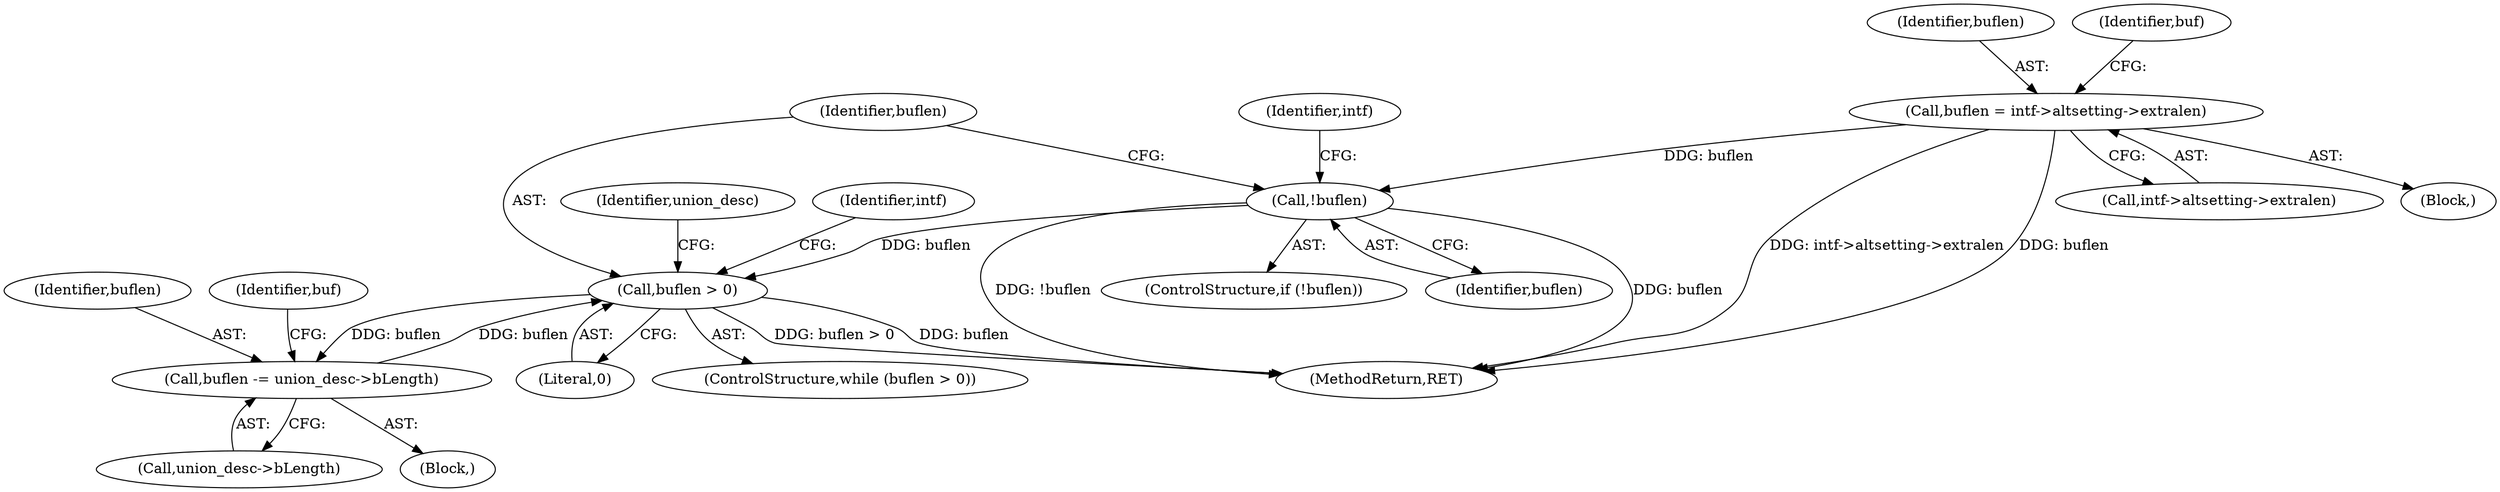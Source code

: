 digraph "1_linux_ea04efee7635c9120d015dcdeeeb6988130cb67a@pointer" {
"1000112" [label="(Call,buflen = intf->altsetting->extralen)"];
"1000133" [label="(Call,!buflen)"];
"1000145" [label="(Call,buflen > 0)"];
"1000175" [label="(Call,buflen -= union_desc->bLength)"];
"1000133" [label="(Call,!buflen)"];
"1000177" [label="(Call,union_desc->bLength)"];
"1000148" [label="(Block,)"];
"1000181" [label="(Identifier,buf)"];
"1000102" [label="(Block,)"];
"1000113" [label="(Identifier,buflen)"];
"1000147" [label="(Literal,0)"];
"1000139" [label="(Identifier,intf)"];
"1000112" [label="(Call,buflen = intf->altsetting->extralen)"];
"1000145" [label="(Call,buflen > 0)"];
"1000188" [label="(Identifier,intf)"];
"1000144" [label="(ControlStructure,while (buflen > 0))"];
"1000122" [label="(Identifier,buf)"];
"1000146" [label="(Identifier,buflen)"];
"1000114" [label="(Call,intf->altsetting->extralen)"];
"1000132" [label="(ControlStructure,if (!buflen))"];
"1000176" [label="(Identifier,buflen)"];
"1000175" [label="(Call,buflen -= union_desc->bLength)"];
"1000150" [label="(Identifier,union_desc)"];
"1000134" [label="(Identifier,buflen)"];
"1000193" [label="(MethodReturn,RET)"];
"1000112" -> "1000102"  [label="AST: "];
"1000112" -> "1000114"  [label="CFG: "];
"1000113" -> "1000112"  [label="AST: "];
"1000114" -> "1000112"  [label="AST: "];
"1000122" -> "1000112"  [label="CFG: "];
"1000112" -> "1000193"  [label="DDG: intf->altsetting->extralen"];
"1000112" -> "1000193"  [label="DDG: buflen"];
"1000112" -> "1000133"  [label="DDG: buflen"];
"1000133" -> "1000132"  [label="AST: "];
"1000133" -> "1000134"  [label="CFG: "];
"1000134" -> "1000133"  [label="AST: "];
"1000139" -> "1000133"  [label="CFG: "];
"1000146" -> "1000133"  [label="CFG: "];
"1000133" -> "1000193"  [label="DDG: buflen"];
"1000133" -> "1000193"  [label="DDG: !buflen"];
"1000133" -> "1000145"  [label="DDG: buflen"];
"1000145" -> "1000144"  [label="AST: "];
"1000145" -> "1000147"  [label="CFG: "];
"1000146" -> "1000145"  [label="AST: "];
"1000147" -> "1000145"  [label="AST: "];
"1000150" -> "1000145"  [label="CFG: "];
"1000188" -> "1000145"  [label="CFG: "];
"1000145" -> "1000193"  [label="DDG: buflen > 0"];
"1000145" -> "1000193"  [label="DDG: buflen"];
"1000175" -> "1000145"  [label="DDG: buflen"];
"1000145" -> "1000175"  [label="DDG: buflen"];
"1000175" -> "1000148"  [label="AST: "];
"1000175" -> "1000177"  [label="CFG: "];
"1000176" -> "1000175"  [label="AST: "];
"1000177" -> "1000175"  [label="AST: "];
"1000181" -> "1000175"  [label="CFG: "];
}
